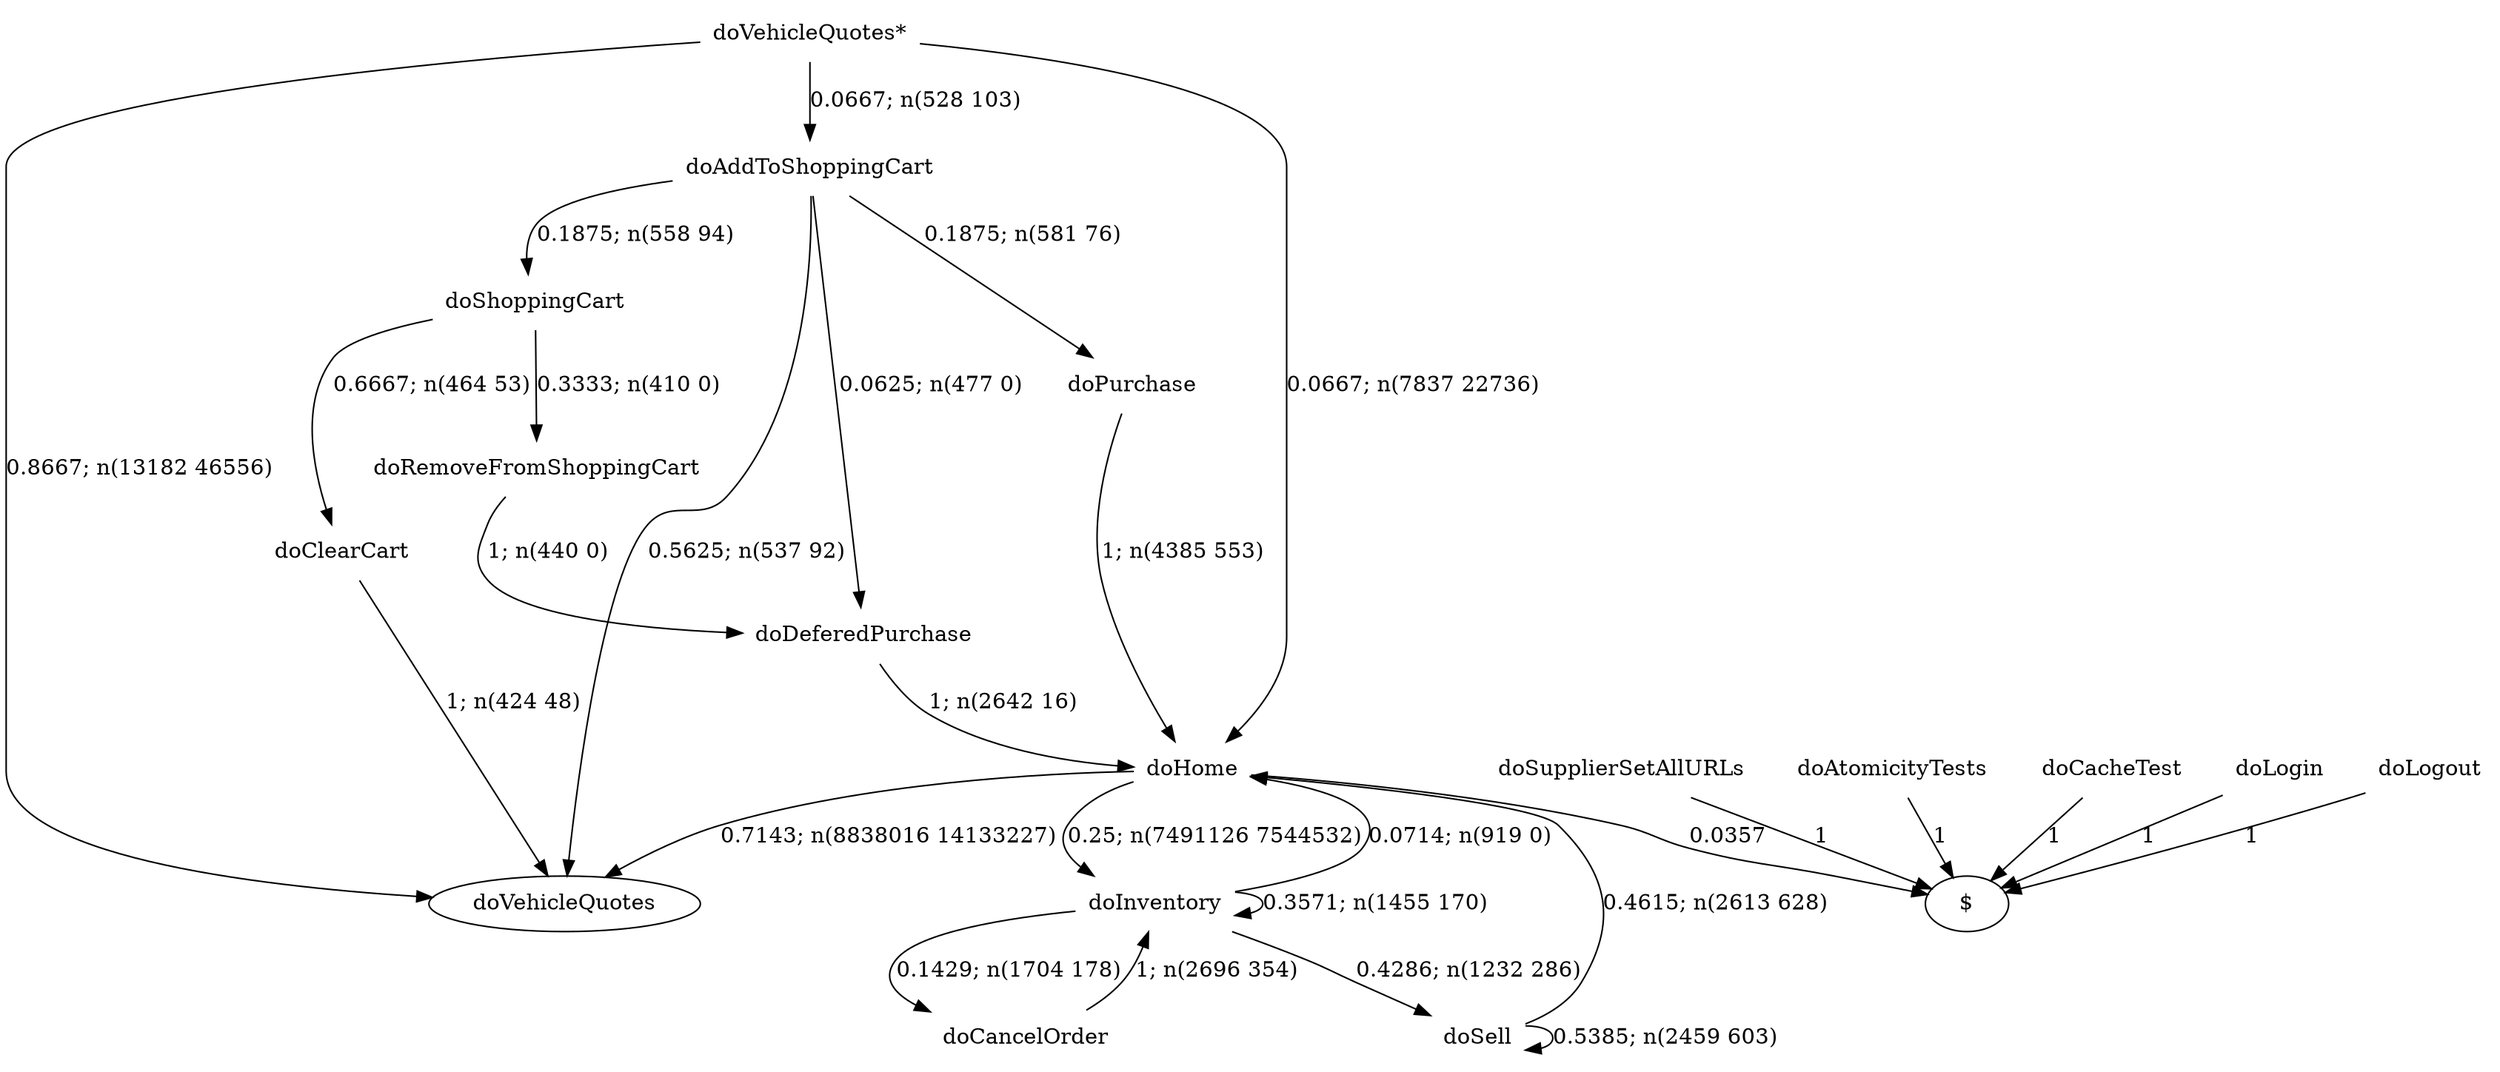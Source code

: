 digraph G {"doVehicleQuotes*" [label="doVehicleQuotes*",shape=none];"doSupplierSetAllURLs" [label="doSupplierSetAllURLs",shape=none];"doAtomicityTests" [label="doAtomicityTests",shape=none];"doCacheTest" [label="doCacheTest",shape=none];"doLogin" [label="doLogin",shape=none];"doAddToShoppingCart" [label="doAddToShoppingCart",shape=none];"doDeferedPurchase" [label="doDeferedPurchase",shape=none];"doHome" [label="doHome",shape=none];"doShoppingCart" [label="doShoppingCart",shape=none];"doClearCart" [label="doClearCart",shape=none];"doPurchase" [label="doPurchase",shape=none];"doInventory" [label="doInventory",shape=none];"doSell" [label="doSell",shape=none];"doLogout" [label="doLogout",shape=none];"doCancelOrder" [label="doCancelOrder",shape=none];"doRemoveFromShoppingCart" [label="doRemoveFromShoppingCart",shape=none];"doVehicleQuotes*"->"doVehicleQuotes" [style=solid,label="0.8667; n(13182 46556)"];"doVehicleQuotes*"->"doAddToShoppingCart" [style=solid,label="0.0667; n(528 103)"];"doVehicleQuotes*"->"doHome" [style=solid,label="0.0667; n(7837 22736)"];"doSupplierSetAllURLs"->"$" [style=solid,label="1"];"doAtomicityTests"->"$" [style=solid,label="1"];"doCacheTest"->"$" [style=solid,label="1"];"doLogin"->"$" [style=solid,label="1"];"doAddToShoppingCart"->"doVehicleQuotes" [style=solid,label="0.5625; n(537 92)"];"doAddToShoppingCart"->"doDeferedPurchase" [style=solid,label="0.0625; n(477 0)"];"doAddToShoppingCart"->"doShoppingCart" [style=solid,label="0.1875; n(558 94)"];"doAddToShoppingCart"->"doPurchase" [style=solid,label="0.1875; n(581 76)"];"doDeferedPurchase"->"doHome" [style=solid,label="1; n(2642 16)"];"doHome"->"doVehicleQuotes" [style=solid,label="0.7143; n(8838016 14133227)"];"doHome"->"doInventory" [style=solid,label="0.25; n(7491126 7544532)"];"doHome"->"$" [style=solid,label="0.0357"];"doShoppingCart"->"doClearCart" [style=solid,label="0.6667; n(464 53)"];"doShoppingCart"->"doRemoveFromShoppingCart" [style=solid,label="0.3333; n(410 0)"];"doClearCart"->"doVehicleQuotes" [style=solid,label="1; n(424 48)"];"doPurchase"->"doHome" [style=solid,label="1; n(4385 553)"];"doInventory"->"doHome" [style=solid,label="0.0714; n(919 0)"];"doInventory"->"doInventory" [style=solid,label="0.3571; n(1455 170)"];"doInventory"->"doSell" [style=solid,label="0.4286; n(1232 286)"];"doInventory"->"doCancelOrder" [style=solid,label="0.1429; n(1704 178)"];"doSell"->"doHome" [style=solid,label="0.4615; n(2613 628)"];"doSell"->"doSell" [style=solid,label="0.5385; n(2459 603)"];"doLogout"->"$" [style=solid,label="1"];"doCancelOrder"->"doInventory" [style=solid,label="1; n(2696 354)"];"doRemoveFromShoppingCart"->"doDeferedPurchase" [style=solid,label="1; n(440 0)"];}